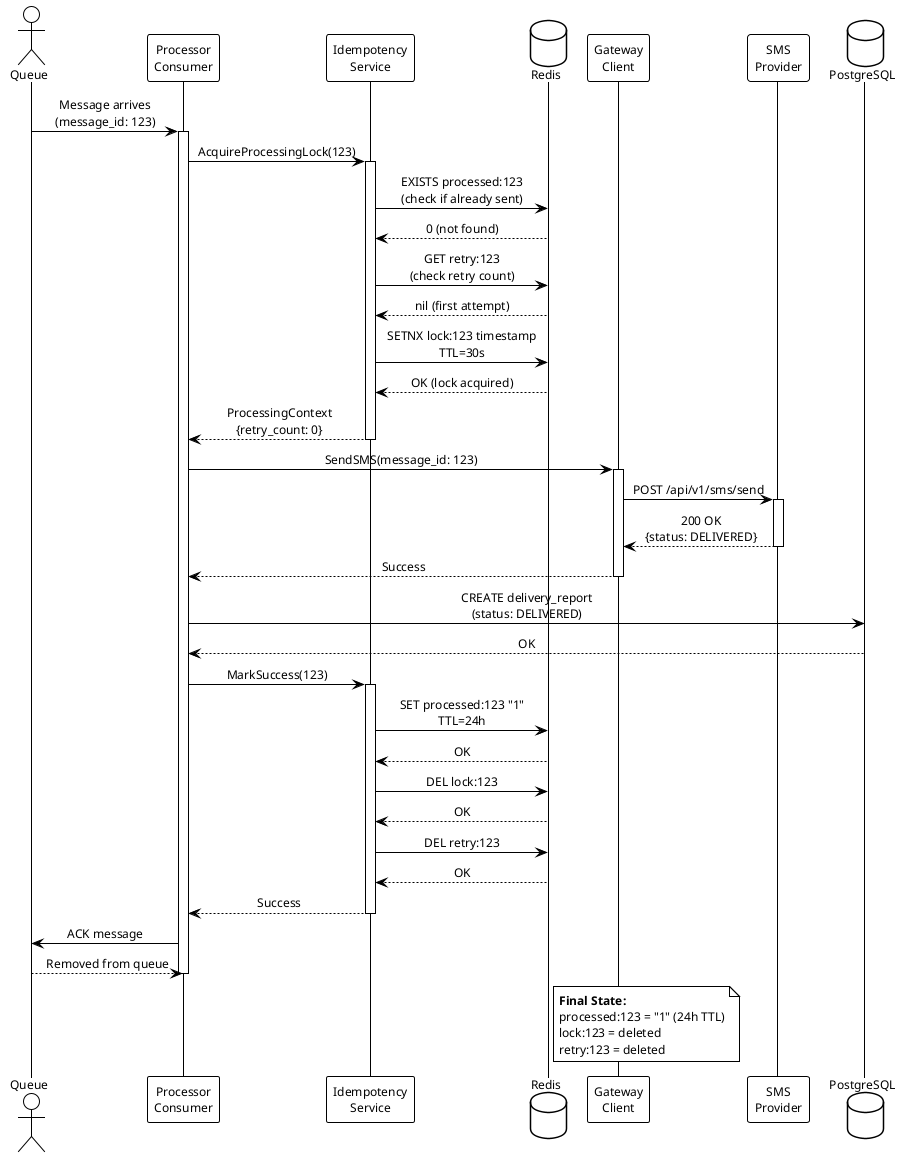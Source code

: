 @startuml Idempotency - Normal Processing Flow
!theme plain
skinparam sequenceMessageAlign center
skinparam defaultFontSize 12

actor Queue
participant "Processor\nConsumer" as Processor
participant "Idempotency\nService" as Idempotency
database Redis
participant "Gateway\nClient" as Gateway
participant "SMS\nProvider" as Provider
database PostgreSQL

Queue -> Processor: Message arrives\n(message_id: 123)
activate Processor

Processor -> Idempotency: AcquireProcessingLock(123)
activate Idempotency

Idempotency -> Redis: EXISTS processed:123\n(check if already sent)
Redis --> Idempotency: 0 (not found)

Idempotency -> Redis: GET retry:123\n(check retry count)
Redis --> Idempotency: nil (first attempt)

Idempotency -> Redis: SETNX lock:123 timestamp\nTTL=30s
Redis --> Idempotency: OK (lock acquired)

Idempotency --> Processor: ProcessingContext\n{retry_count: 0}
deactivate Idempotency

Processor -> Gateway: SendSMS(message_id: 123)
activate Gateway
Gateway -> Provider: POST /api/v1/sms/send
activate Provider
Provider --> Gateway: 200 OK\n{status: DELIVERED}
deactivate Provider
Gateway --> Processor: Success
deactivate Gateway

Processor -> PostgreSQL: CREATE delivery_report\n(status: DELIVERED)
PostgreSQL --> Processor: OK

Processor -> Idempotency: MarkSuccess(123)
activate Idempotency

Idempotency -> Redis: SET processed:123 "1"\nTTL=24h
Redis --> Idempotency: OK

Idempotency -> Redis: DEL lock:123
Redis --> Idempotency: OK

Idempotency -> Redis: DEL retry:123
Redis --> Idempotency: OK

Idempotency --> Processor: Success
deactivate Idempotency

Processor -> Queue: ACK message
Queue --> Processor: Removed from queue

deactivate Processor

note right of Redis
  **Final State:**
  processed:123 = "1" (24h TTL)
  lock:123 = deleted
  retry:123 = deleted
end note

@enduml
